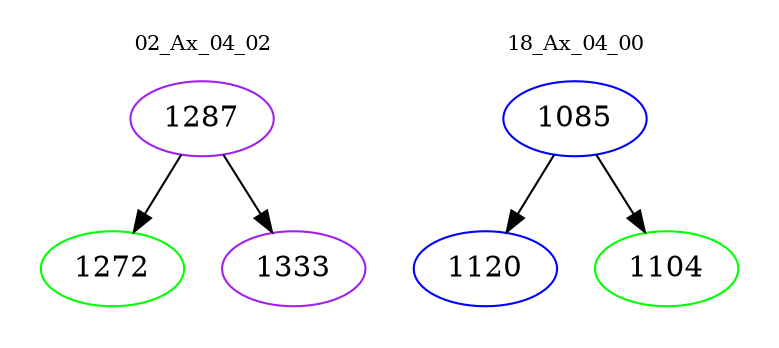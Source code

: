 digraph{
subgraph cluster_0 {
color = white
label = "02_Ax_04_02";
fontsize=10;
T0_1287 [label="1287", color="purple"]
T0_1287 -> T0_1272 [color="black"]
T0_1272 [label="1272", color="green"]
T0_1287 -> T0_1333 [color="black"]
T0_1333 [label="1333", color="purple"]
}
subgraph cluster_1 {
color = white
label = "18_Ax_04_00";
fontsize=10;
T1_1085 [label="1085", color="blue"]
T1_1085 -> T1_1120 [color="black"]
T1_1120 [label="1120", color="blue"]
T1_1085 -> T1_1104 [color="black"]
T1_1104 [label="1104", color="green"]
}
}
